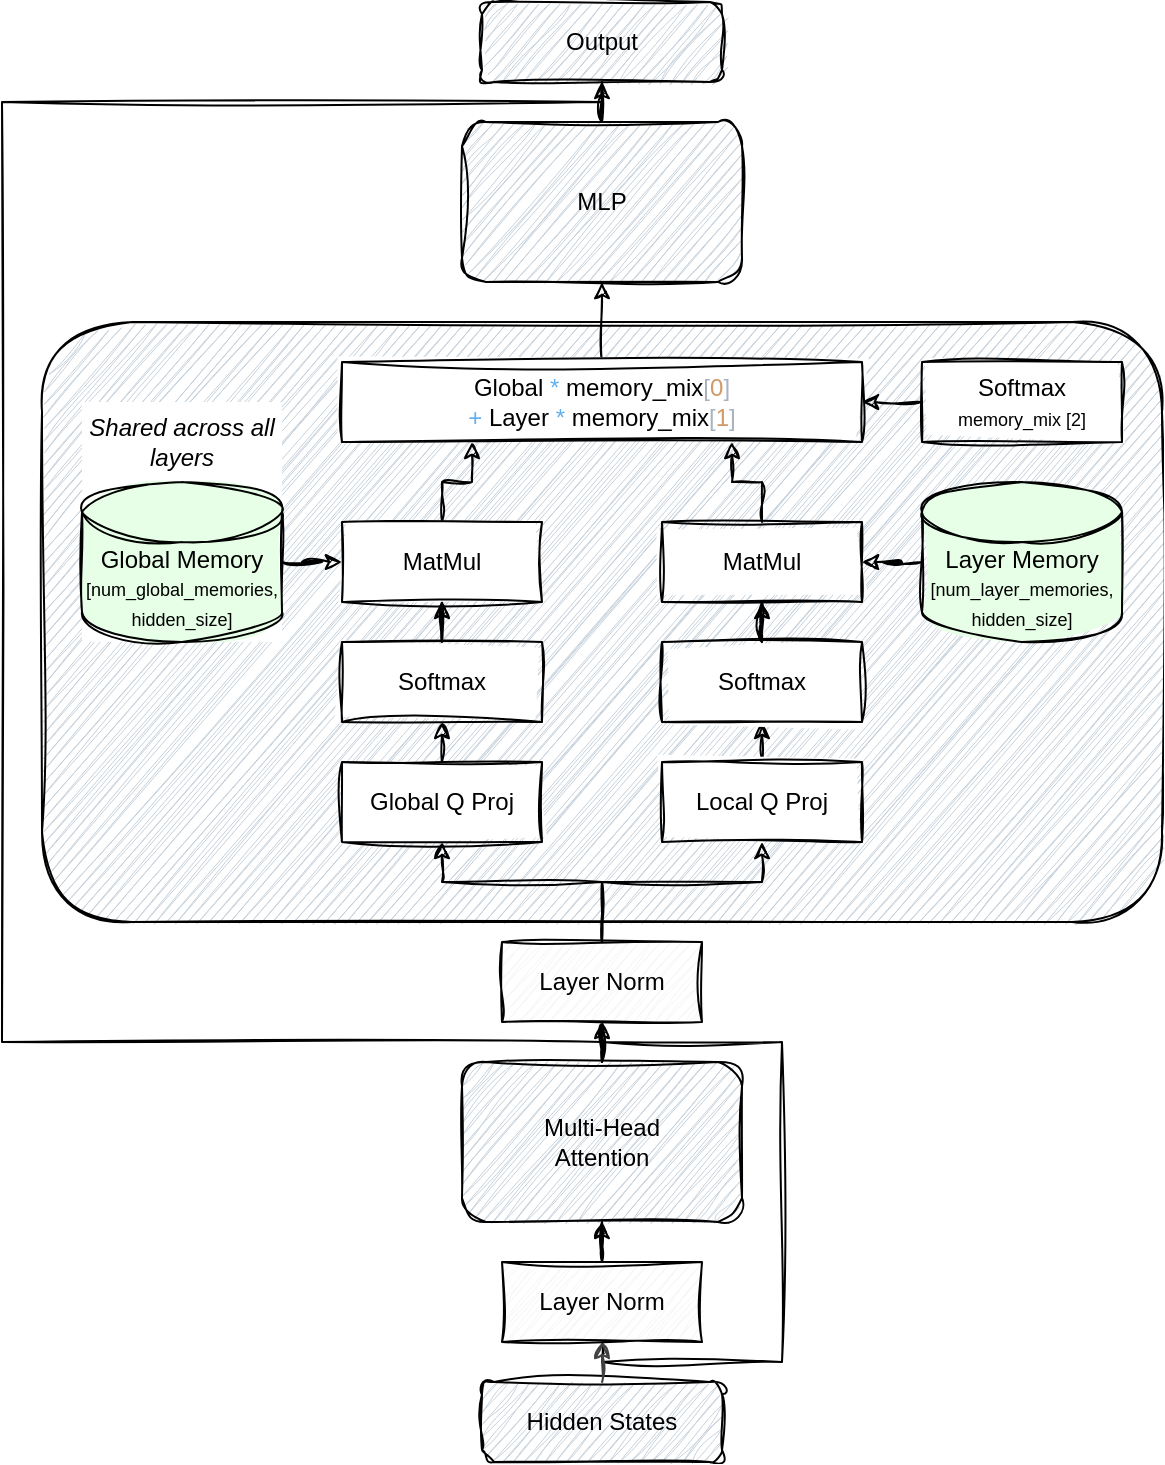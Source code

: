 <mxfile version="24.8.4">
  <diagram name="Page-1" id="BNjqO_U-ip7hN5Ylay93">
    <mxGraphModel dx="979" dy="556" grid="1" gridSize="10" guides="1" tooltips="1" connect="1" arrows="1" fold="1" page="0" pageScale="1" pageWidth="827" pageHeight="1169" math="0" shadow="0">
      <root>
        <mxCell id="0" />
        <mxCell id="1" parent="0" />
        <mxCell id="yzHuR-fKHhVG8IjJjYtu-60" value="" style="rounded=1;whiteSpace=wrap;html=1;sketch=1;hachureGap=4;jiggle=2;curveFitting=1;fontFamily=Helvetica;shadow=0;glass=0;strokeColor=#000000;align=center;verticalAlign=middle;fontSize=12;fontColor=default;fillColor=#C6D1DB;" vertex="1" parent="1">
          <mxGeometry x="20" y="500" width="560" height="300" as="geometry" />
        </mxCell>
        <mxCell id="2" value="Hidden States" style="rounded=1;whiteSpace=wrap;html=1;fillColor=#C6D1DB;strokeColor=#000000;sketch=1;curveFitting=1;jiggle=2;shadow=0;glass=0;align=center;verticalAlign=middle;fontFamily=Helvetica;fontSize=12;fontColor=default;" parent="1" vertex="1">
          <mxGeometry x="240" y="1030" width="120" height="40" as="geometry" />
        </mxCell>
        <mxCell id="7ALhebWWjywCs4MrrUen-11" style="edgeStyle=orthogonalEdgeStyle;rounded=0;orthogonalLoop=1;jettySize=auto;html=1;sketch=1;curveFitting=1;jiggle=2;" parent="1" source="3" target="4" edge="1">
          <mxGeometry relative="1" as="geometry" />
        </mxCell>
        <mxCell id="yzHuR-fKHhVG8IjJjYtu-54" style="edgeStyle=orthogonalEdgeStyle;rounded=0;orthogonalLoop=1;jettySize=auto;html=1;exitX=0.5;exitY=1;exitDx=0;exitDy=0;entryX=0.5;entryY=0;entryDx=0;entryDy=0;strokeColor=default;align=center;verticalAlign=middle;fontFamily=Helvetica;fontSize=11;fontColor=default;labelBackgroundColor=default;endArrow=none;endFill=0;sketch=1;curveFitting=1;jiggle=2;curved=0;" edge="1" parent="1" source="3" target="4">
          <mxGeometry relative="1" as="geometry">
            <Array as="points">
              <mxPoint x="300" y="1020" />
              <mxPoint x="390" y="1020" />
              <mxPoint x="390" y="860" />
              <mxPoint x="300" y="860" />
            </Array>
          </mxGeometry>
        </mxCell>
        <mxCell id="3" value="Layer Norm" style="rounded=0;whiteSpace=wrap;html=1;fillColor=#F5F5F5;strokeColor=#000000;align=center;verticalAlign=middle;fontFamily=Helvetica;fontSize=12;fontColor=default;sketch=1;curveFitting=1;jiggle=2;" parent="1" vertex="1">
          <mxGeometry x="250" y="970" width="100" height="40" as="geometry" />
        </mxCell>
        <mxCell id="7ALhebWWjywCs4MrrUen-13" style="edgeStyle=orthogonalEdgeStyle;rounded=0;orthogonalLoop=1;jettySize=auto;html=1;entryX=0.5;entryY=1;entryDx=0;entryDy=0;sketch=1;curveFitting=1;jiggle=2;" parent="1" source="4" target="5" edge="1">
          <mxGeometry relative="1" as="geometry" />
        </mxCell>
        <mxCell id="4" value="Multi-Head&#xa;Attention" style="rounded=1;whiteSpace=wrap;html=1;fillColor=#C6D1DB;strokeColor=#000000;sketch=1;curveFitting=1;jiggle=2;shadow=0;glass=0;align=center;verticalAlign=middle;fontFamily=Helvetica;fontSize=12;fontColor=default;" parent="1" vertex="1">
          <mxGeometry x="230" y="870" width="140" height="80" as="geometry" />
        </mxCell>
        <mxCell id="yzHuR-fKHhVG8IjJjYtu-24" style="edgeStyle=orthogonalEdgeStyle;rounded=0;orthogonalLoop=1;jettySize=auto;html=1;exitX=0.5;exitY=0;exitDx=0;exitDy=0;entryX=0.5;entryY=1;entryDx=0;entryDy=0;sketch=1;curveFitting=1;jiggle=2;" edge="1" parent="1" source="5" target="yzHuR-fKHhVG8IjJjYtu-21">
          <mxGeometry relative="1" as="geometry">
            <Array as="points">
              <mxPoint x="300" y="780" />
              <mxPoint x="220" y="780" />
            </Array>
          </mxGeometry>
        </mxCell>
        <mxCell id="yzHuR-fKHhVG8IjJjYtu-25" style="edgeStyle=orthogonalEdgeStyle;rounded=0;orthogonalLoop=1;jettySize=auto;html=1;entryX=0.5;entryY=1;entryDx=0;entryDy=0;sketch=1;curveFitting=1;jiggle=2;" edge="1" parent="1" source="5" target="yzHuR-fKHhVG8IjJjYtu-20">
          <mxGeometry relative="1" as="geometry">
            <Array as="points">
              <mxPoint x="300" y="780" />
              <mxPoint x="380" y="780" />
            </Array>
          </mxGeometry>
        </mxCell>
        <mxCell id="yzHuR-fKHhVG8IjJjYtu-53" style="edgeStyle=orthogonalEdgeStyle;rounded=0;orthogonalLoop=1;jettySize=auto;html=1;exitX=0.5;exitY=1;exitDx=0;exitDy=0;entryX=0.5;entryY=0;entryDx=0;entryDy=0;strokeColor=default;align=center;verticalAlign=middle;fontFamily=Helvetica;fontSize=11;fontColor=default;labelBackgroundColor=default;endArrow=none;endFill=0;sketch=1;curveFitting=1;jiggle=2;curved=0;" edge="1" parent="1" source="5" target="8">
          <mxGeometry relative="1" as="geometry">
            <Array as="points">
              <mxPoint x="300" y="860" />
              <mxPoint y="860" />
              <mxPoint y="390" />
              <mxPoint x="300" y="390" />
            </Array>
          </mxGeometry>
        </mxCell>
        <mxCell id="5" value="Layer Norm" style="rounded=0;whiteSpace=wrap;html=1;fillColor=#F5F5F5;strokeColor=#000000;sketch=1;curveFitting=1;jiggle=2;" parent="1" vertex="1">
          <mxGeometry x="250" y="810" width="100" height="40" as="geometry" />
        </mxCell>
        <mxCell id="yzHuR-fKHhVG8IjJjYtu-36" style="edgeStyle=orthogonalEdgeStyle;rounded=0;orthogonalLoop=1;jettySize=auto;html=1;entryX=1;entryY=0.5;entryDx=0;entryDy=0;sketch=1;curveFitting=1;jiggle=2;" edge="1" parent="1" source="7" target="yzHuR-fKHhVG8IjJjYtu-33">
          <mxGeometry relative="1" as="geometry" />
        </mxCell>
        <mxCell id="7" value="Layer Memory&lt;br&gt;&lt;font style=&quot;font-size: 9px;&quot;&gt;[num_layer_memories, hidden_size]&lt;/font&gt;" style="shape=cylinder3;whiteSpace=wrap;html=1;boundedLbl=1;backgroundOutline=1;size=15;fillColor=#E6FFE6;strokeColor=#000000;sketch=1;curveFitting=1;jiggle=2;shadow=0;gradientColor=none;gradientDirection=south;fillStyle=solid;" parent="1" vertex="1">
          <mxGeometry x="460" y="580" width="100" height="80" as="geometry" />
        </mxCell>
        <mxCell id="7ALhebWWjywCs4MrrUen-17" style="edgeStyle=orthogonalEdgeStyle;rounded=0;orthogonalLoop=1;jettySize=auto;html=1;exitX=0.5;exitY=0;exitDx=0;exitDy=0;sketch=1;curveFitting=1;jiggle=2;" parent="1" source="8" target="9" edge="1">
          <mxGeometry relative="1" as="geometry" />
        </mxCell>
        <mxCell id="8" value="MLP" style="rounded=1;whiteSpace=wrap;html=1;fillColor=#C6D1DB;strokeColor=#000000;glass=0;shadow=0;sketch=1;curveFitting=1;jiggle=2;" parent="1" vertex="1">
          <mxGeometry x="230" y="400" width="140" height="80" as="geometry" />
        </mxCell>
        <mxCell id="9" value="Output" style="rounded=1;whiteSpace=wrap;html=1;fillColor=#C6D1DB;strokeColor=#000000;sketch=1;curveFitting=1;jiggle=2;shadow=0;glass=0;align=center;verticalAlign=middle;fontFamily=Helvetica;fontSize=12;fontColor=default;" parent="1" vertex="1">
          <mxGeometry x="240" y="340" width="120" height="40" as="geometry" />
        </mxCell>
        <mxCell id="10" value="" style="endArrow=classic;html=1;strokeColor=#404040;sketch=1;curveFitting=1;jiggle=2;" parent="1" source="2" target="3" edge="1">
          <mxGeometry width="50" height="50" relative="1" as="geometry" />
        </mxCell>
        <mxCell id="yzHuR-fKHhVG8IjJjYtu-31" style="edgeStyle=orthogonalEdgeStyle;rounded=0;orthogonalLoop=1;jettySize=auto;html=1;exitX=0.5;exitY=0;exitDx=0;exitDy=0;entryX=0.5;entryY=1;entryDx=0;entryDy=0;sketch=1;curveFitting=1;jiggle=2;" edge="1" parent="1" source="yzHuR-fKHhVG8IjJjYtu-20" target="yzHuR-fKHhVG8IjJjYtu-27">
          <mxGeometry relative="1" as="geometry" />
        </mxCell>
        <mxCell id="yzHuR-fKHhVG8IjJjYtu-20" value="Local Q Proj" style="rounded=0;whiteSpace=wrap;html=1;fillColor=default;strokeColor=#000000;sketch=1;curveFitting=1;jiggle=2;" vertex="1" parent="1">
          <mxGeometry x="330" y="720" width="100" height="40" as="geometry" />
        </mxCell>
        <mxCell id="yzHuR-fKHhVG8IjJjYtu-30" style="edgeStyle=orthogonalEdgeStyle;rounded=0;orthogonalLoop=1;jettySize=auto;html=1;exitX=0.5;exitY=0;exitDx=0;exitDy=0;entryX=0.5;entryY=1;entryDx=0;entryDy=0;sketch=1;curveFitting=1;jiggle=2;" edge="1" parent="1" source="yzHuR-fKHhVG8IjJjYtu-21" target="yzHuR-fKHhVG8IjJjYtu-26">
          <mxGeometry relative="1" as="geometry" />
        </mxCell>
        <mxCell id="yzHuR-fKHhVG8IjJjYtu-21" value="Global Q&amp;nbsp;Proj" style="rounded=0;whiteSpace=wrap;html=1;fillColor=default;strokeColor=#000000;sketch=1;curveFitting=1;jiggle=2;" vertex="1" parent="1">
          <mxGeometry x="170" y="720" width="100" height="40" as="geometry" />
        </mxCell>
        <mxCell id="yzHuR-fKHhVG8IjJjYtu-34" style="edgeStyle=orthogonalEdgeStyle;rounded=0;orthogonalLoop=1;jettySize=auto;html=1;entryX=0.5;entryY=1;entryDx=0;entryDy=0;sketch=1;curveFitting=1;jiggle=2;" edge="1" parent="1" source="yzHuR-fKHhVG8IjJjYtu-26" target="yzHuR-fKHhVG8IjJjYtu-32">
          <mxGeometry relative="1" as="geometry" />
        </mxCell>
        <mxCell id="yzHuR-fKHhVG8IjJjYtu-26" value="Softmax" style="rounded=0;whiteSpace=wrap;html=1;fillColor=default;strokeColor=#000000;sketch=1;curveFitting=1;jiggle=2;" vertex="1" parent="1">
          <mxGeometry x="170" y="660" width="100" height="40" as="geometry" />
        </mxCell>
        <mxCell id="yzHuR-fKHhVG8IjJjYtu-35" style="edgeStyle=orthogonalEdgeStyle;rounded=0;orthogonalLoop=1;jettySize=auto;html=1;entryX=0.5;entryY=1;entryDx=0;entryDy=0;sketch=1;curveFitting=1;jiggle=2;" edge="1" parent="1" source="yzHuR-fKHhVG8IjJjYtu-27" target="yzHuR-fKHhVG8IjJjYtu-33">
          <mxGeometry relative="1" as="geometry" />
        </mxCell>
        <mxCell id="yzHuR-fKHhVG8IjJjYtu-27" value="Softmax" style="rounded=0;whiteSpace=wrap;html=1;fillColor=default;strokeColor=#000000;sketch=1;curveFitting=1;jiggle=2;" vertex="1" parent="1">
          <mxGeometry x="330" y="660" width="100" height="40" as="geometry" />
        </mxCell>
        <mxCell id="yzHuR-fKHhVG8IjJjYtu-29" style="edgeStyle=orthogonalEdgeStyle;rounded=0;orthogonalLoop=1;jettySize=auto;html=1;entryX=0;entryY=0.5;entryDx=0;entryDy=0;sketch=1;curveFitting=1;jiggle=2;" edge="1" parent="1" source="6" target="yzHuR-fKHhVG8IjJjYtu-32">
          <mxGeometry relative="1" as="geometry" />
        </mxCell>
        <mxCell id="yzHuR-fKHhVG8IjJjYtu-44" style="edgeStyle=orthogonalEdgeStyle;rounded=0;orthogonalLoop=1;jettySize=auto;html=1;exitX=0.5;exitY=0;exitDx=0;exitDy=0;entryX=0.25;entryY=1;entryDx=0;entryDy=0;sketch=1;curveFitting=1;jiggle=2;" edge="1" parent="1" source="yzHuR-fKHhVG8IjJjYtu-32" target="yzHuR-fKHhVG8IjJjYtu-41">
          <mxGeometry relative="1" as="geometry" />
        </mxCell>
        <mxCell id="yzHuR-fKHhVG8IjJjYtu-32" value="MatMul" style="rounded=0;whiteSpace=wrap;html=1;fillColor=default;strokeColor=#000000;sketch=1;curveFitting=1;jiggle=2;" vertex="1" parent="1">
          <mxGeometry x="170" y="600" width="100" height="40" as="geometry" />
        </mxCell>
        <mxCell id="yzHuR-fKHhVG8IjJjYtu-43" style="edgeStyle=orthogonalEdgeStyle;rounded=0;orthogonalLoop=1;jettySize=auto;html=1;exitX=0.5;exitY=0;exitDx=0;exitDy=0;entryX=0.75;entryY=1;entryDx=0;entryDy=0;sketch=1;curveFitting=1;jiggle=2;" edge="1" parent="1" source="yzHuR-fKHhVG8IjJjYtu-33" target="yzHuR-fKHhVG8IjJjYtu-41">
          <mxGeometry relative="1" as="geometry" />
        </mxCell>
        <mxCell id="yzHuR-fKHhVG8IjJjYtu-33" value="MatMul" style="rounded=0;whiteSpace=wrap;html=1;fillColor=default;strokeColor=#000000;sketch=1;curveFitting=1;jiggle=2;" vertex="1" parent="1">
          <mxGeometry x="330" y="600" width="100" height="40" as="geometry" />
        </mxCell>
        <mxCell id="yzHuR-fKHhVG8IjJjYtu-49" style="edgeStyle=orthogonalEdgeStyle;rounded=0;orthogonalLoop=1;jettySize=auto;html=1;exitX=0.5;exitY=0;exitDx=0;exitDy=0;entryX=0.5;entryY=1;entryDx=0;entryDy=0;sketch=1;curveFitting=1;jiggle=2;" edge="1" parent="1" source="yzHuR-fKHhVG8IjJjYtu-41" target="8">
          <mxGeometry relative="1" as="geometry" />
        </mxCell>
        <mxCell id="yzHuR-fKHhVG8IjJjYtu-41" value="Global&amp;nbsp;&lt;span style=&quot;color: rgb(97, 175, 239);&quot; class=&quot;token&quot;&gt;*&lt;/span&gt;&amp;nbsp;memory_mix&lt;span style=&quot;color: rgb(171, 178, 191);&quot; class=&quot;token&quot;&gt;[&lt;/span&gt;&lt;span style=&quot;color: rgb(209, 154, 102);&quot; class=&quot;token&quot;&gt;0&lt;/span&gt;&lt;span style=&quot;color: rgb(171, 178, 191);&quot; class=&quot;token&quot;&gt;]&lt;/span&gt; &lt;span style=&quot;color: rgb(97, 175, 239);&quot; class=&quot;token&quot;&gt;+&lt;/span&gt;&amp;nbsp;Layer&amp;nbsp;&lt;span style=&quot;color: rgb(97, 175, 239);&quot; class=&quot;token&quot;&gt;*&lt;/span&gt;&amp;nbsp;memory_mix&lt;span style=&quot;color: rgb(171, 178, 191);&quot; class=&quot;token&quot;&gt;[&lt;/span&gt;&lt;span style=&quot;color: rgb(209, 154, 102);&quot; class=&quot;token&quot;&gt;1&lt;/span&gt;&lt;span style=&quot;color: rgb(171, 178, 191);&quot; class=&quot;token&quot;&gt;]&lt;/span&gt;" style="rounded=0;whiteSpace=wrap;html=1;fillColor=default;strokeColor=#000000;sketch=1;curveFitting=1;jiggle=2;fillStyle=solid;" vertex="1" parent="1">
          <mxGeometry x="170" y="520" width="260" height="40" as="geometry" />
        </mxCell>
        <mxCell id="yzHuR-fKHhVG8IjJjYtu-45" style="edgeStyle=orthogonalEdgeStyle;rounded=0;orthogonalLoop=1;jettySize=auto;html=1;exitX=0;exitY=0.5;exitDx=0;exitDy=0;entryX=1;entryY=0.5;entryDx=0;entryDy=0;sketch=1;curveFitting=1;jiggle=2;" edge="1" parent="1" source="yzHuR-fKHhVG8IjJjYtu-37" target="yzHuR-fKHhVG8IjJjYtu-41">
          <mxGeometry relative="1" as="geometry" />
        </mxCell>
        <mxCell id="yzHuR-fKHhVG8IjJjYtu-37" value="Softmax&lt;div&gt;&lt;font style=&quot;font-size: 9px;&quot;&gt;memory_mix [2]&lt;/font&gt;&lt;/div&gt;" style="rounded=0;whiteSpace=wrap;html=1;fillColor=default;strokeColor=#000000;sketch=1;curveFitting=1;jiggle=2;" vertex="1" parent="1">
          <mxGeometry x="460" y="520" width="100" height="40" as="geometry" />
        </mxCell>
        <mxCell id="yzHuR-fKHhVG8IjJjYtu-63" value="" style="group;fillColor=default;glass=0;rounded=0;shadow=0;" vertex="1" connectable="0" parent="1">
          <mxGeometry x="40" y="540" width="100" height="120" as="geometry" />
        </mxCell>
        <mxCell id="6" value="Global Memory&lt;br&gt;&lt;font style=&quot;font-size: 9px;&quot;&gt;[num_global_memories, hidden_size]&lt;/font&gt;" style="shape=cylinder3;whiteSpace=wrap;html=1;boundedLbl=1;backgroundOutline=1;size=15;fillColor=#E6FFE6;strokeColor=#000000;sketch=1;curveFitting=1;jiggle=2;fillStyle=solid;" parent="yzHuR-fKHhVG8IjJjYtu-63" vertex="1">
          <mxGeometry y="40" width="100" height="80" as="geometry" />
        </mxCell>
        <mxCell id="11" value="Shared across all layers" style="text;html=1;strokeColor=none;fillColor=none;align=center;verticalAlign=middle;whiteSpace=wrap;rounded=0;fontStyle=2;sketch=1;curveFitting=1;jiggle=2;" parent="yzHuR-fKHhVG8IjJjYtu-63" vertex="1">
          <mxGeometry width="100" height="40" as="geometry" />
        </mxCell>
      </root>
    </mxGraphModel>
  </diagram>
</mxfile>
